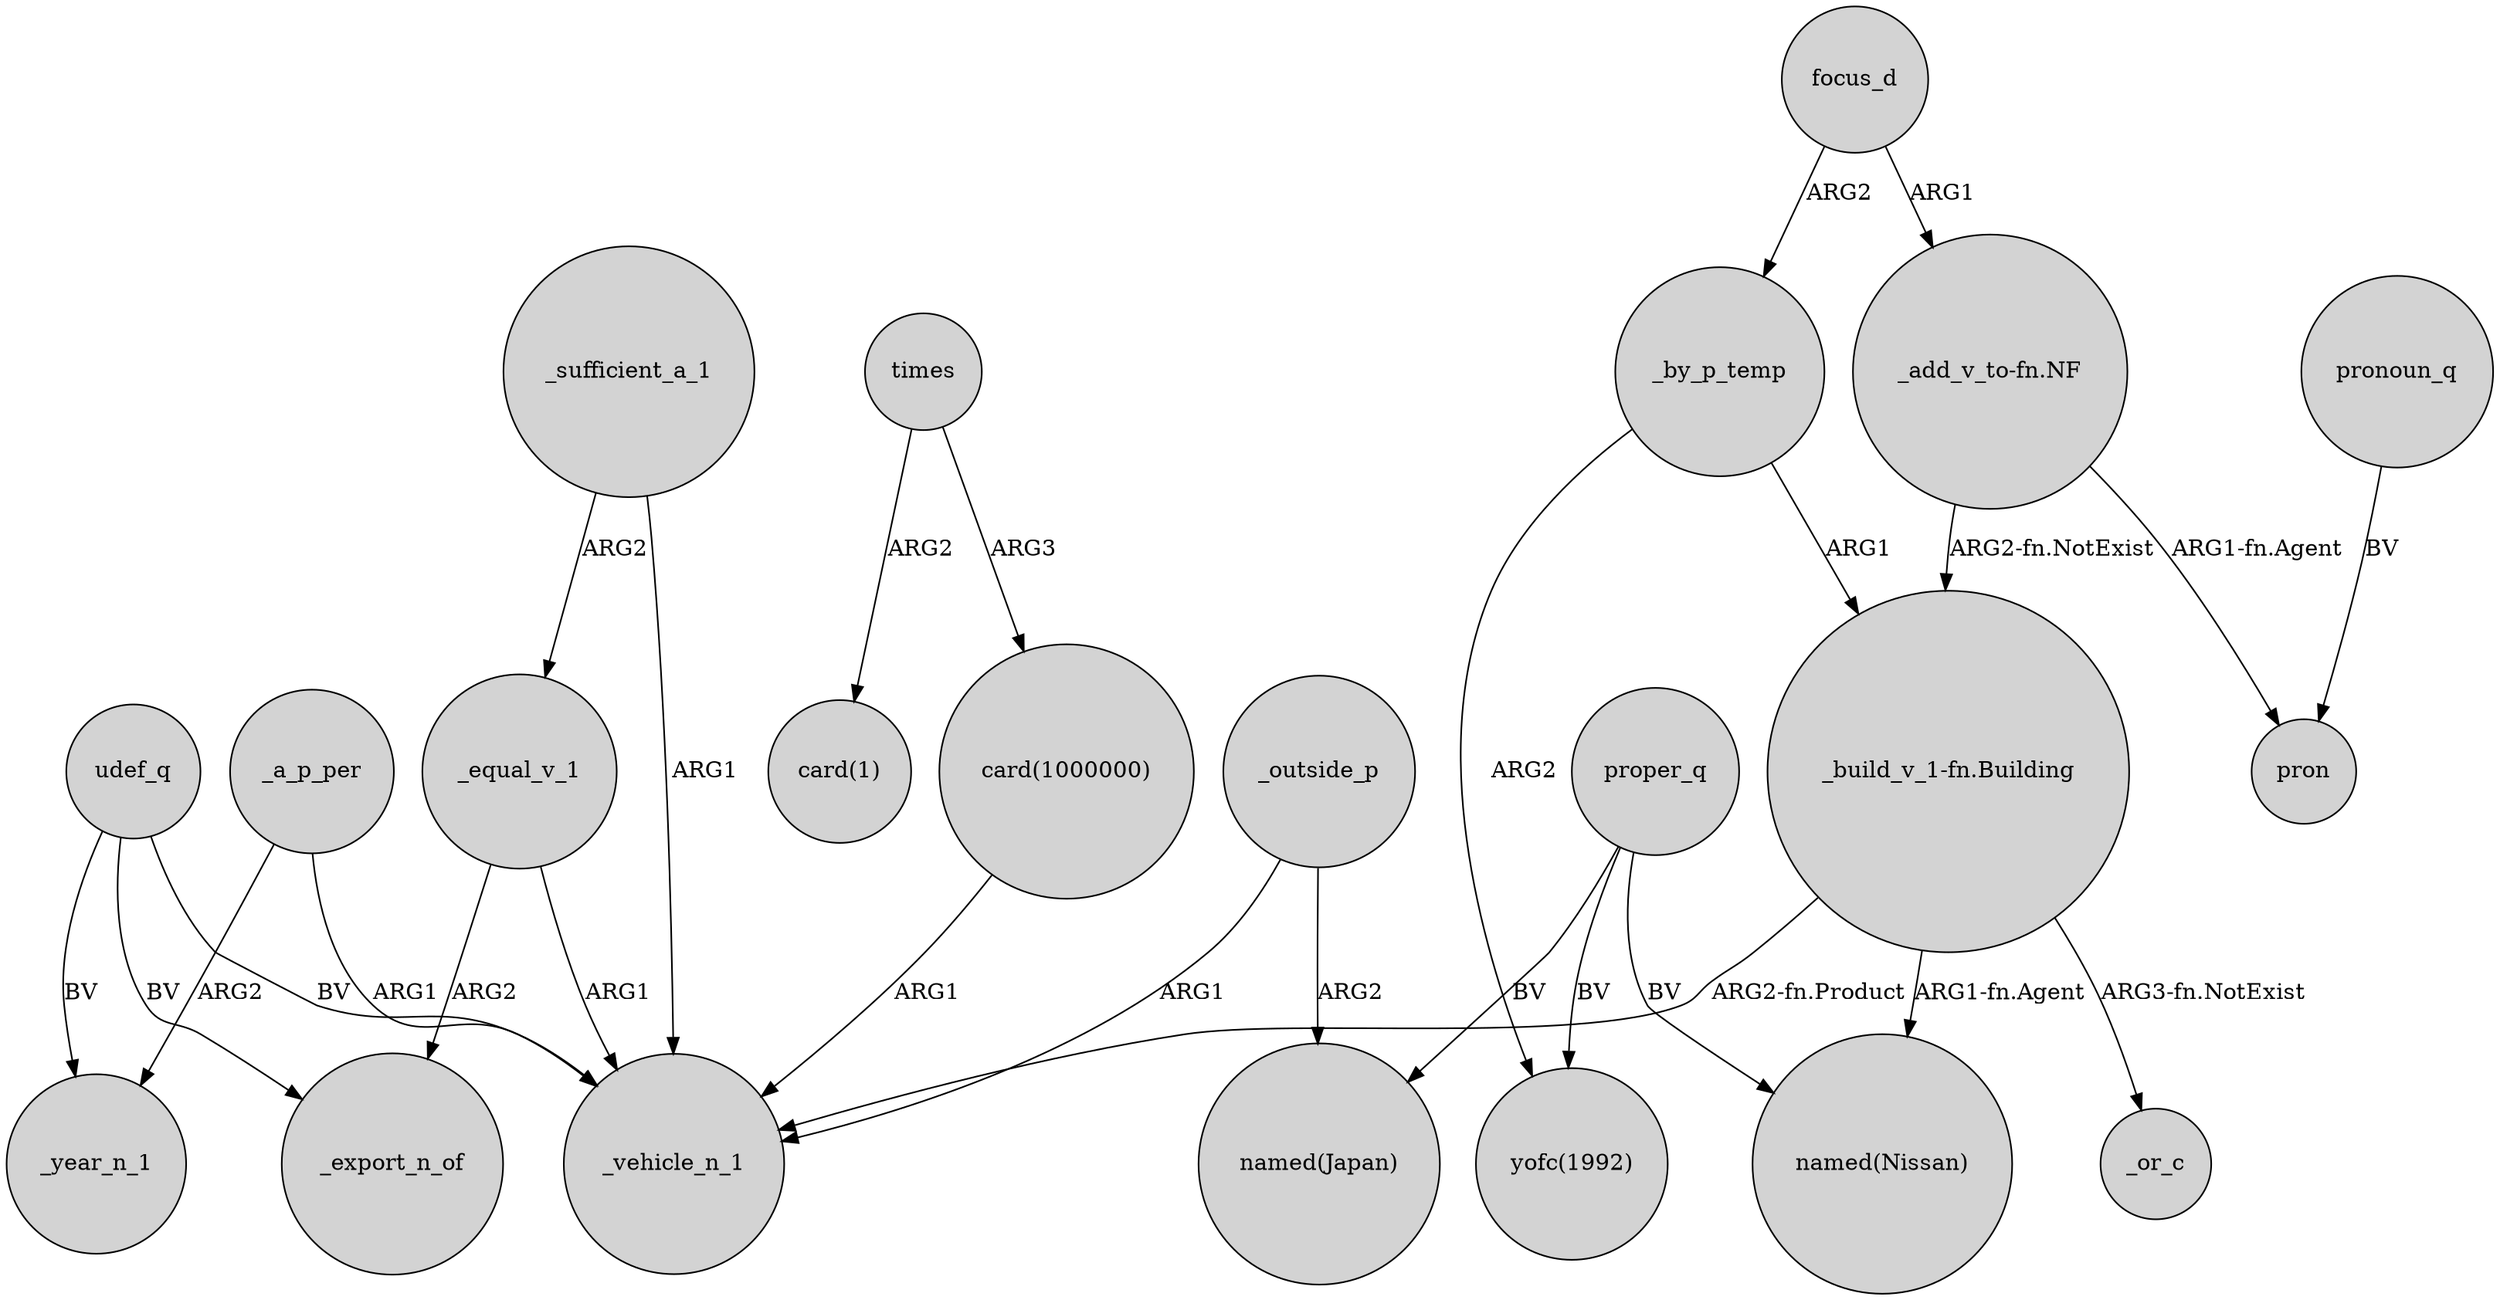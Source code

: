 digraph {
	node [shape=circle style=filled]
	"_build_v_1-fn.Building" -> _vehicle_n_1 [label="ARG2-fn.Product"]
	_equal_v_1 -> _vehicle_n_1 [label=ARG1]
	_by_p_temp -> "_build_v_1-fn.Building" [label=ARG1]
	_a_p_per -> _year_n_1 [label=ARG2]
	proper_q -> "yofc(1992)" [label=BV]
	_outside_p -> "named(Japan)" [label=ARG2]
	proper_q -> "named(Japan)" [label=BV]
	udef_q -> _vehicle_n_1 [label=BV]
	_equal_v_1 -> _export_n_of [label=ARG2]
	pronoun_q -> pron [label=BV]
	_sufficient_a_1 -> _vehicle_n_1 [label=ARG1]
	proper_q -> "named(Nissan)" [label=BV]
	"_build_v_1-fn.Building" -> "named(Nissan)" [label="ARG1-fn.Agent"]
	times -> "card(1)" [label=ARG2]
	times -> "card(1000000)" [label=ARG3]
	_a_p_per -> _vehicle_n_1 [label=ARG1]
	_outside_p -> _vehicle_n_1 [label=ARG1]
	"_add_v_to-fn.NF" -> pron [label="ARG1-fn.Agent"]
	"card(1000000)" -> _vehicle_n_1 [label=ARG1]
	udef_q -> _export_n_of [label=BV]
	"_build_v_1-fn.Building" -> _or_c [label="ARG3-fn.NotExist"]
	"_add_v_to-fn.NF" -> "_build_v_1-fn.Building" [label="ARG2-fn.NotExist"]
	udef_q -> _year_n_1 [label=BV]
	_by_p_temp -> "yofc(1992)" [label=ARG2]
	focus_d -> "_add_v_to-fn.NF" [label=ARG1]
	focus_d -> _by_p_temp [label=ARG2]
	_sufficient_a_1 -> _equal_v_1 [label=ARG2]
}
